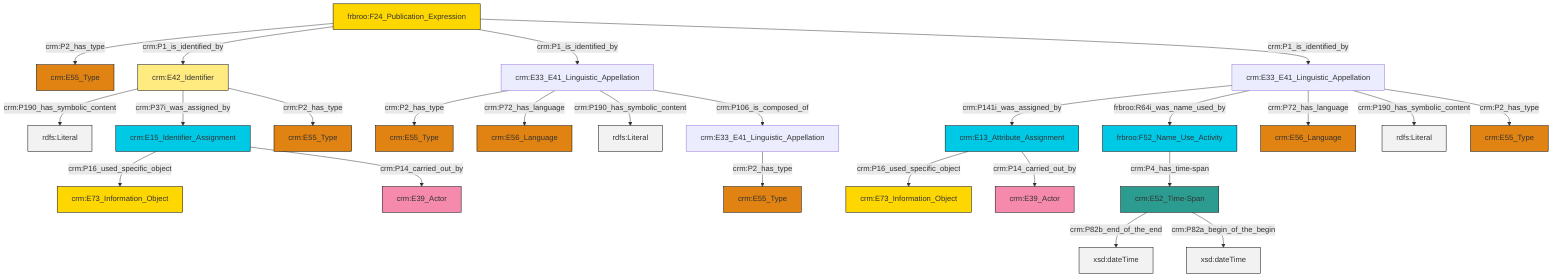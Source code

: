 graph TD
classDef Literal fill:#f2f2f2,stroke:#000000;
classDef CRM_Entity fill:#FFFFFF,stroke:#000000;
classDef Temporal_Entity fill:#00C9E6, stroke:#000000;
classDef Type fill:#E18312, stroke:#000000;
classDef Time-Span fill:#2C9C91, stroke:#000000;
classDef Appellation fill:#FFEB7F, stroke:#000000;
classDef Place fill:#008836, stroke:#000000;
classDef Persistent_Item fill:#B266B2, stroke:#000000;
classDef Conceptual_Object fill:#FFD700, stroke:#000000;
classDef Physical_Thing fill:#D2B48C, stroke:#000000;
classDef Actor fill:#f58aad, stroke:#000000;
classDef PC_Classes fill:#4ce600, stroke:#000000;
classDef Multi fill:#cccccc,stroke:#000000;

0["frbroo:F24_Publication_Expression"]:::Conceptual_Object -->|crm:P2_has_type| 1["crm:E55_Type"]:::Type
2["crm:E33_E41_Linguistic_Appellation"]:::Default -->|crm:P2_has_type| 3["crm:E55_Type"]:::Type
8["crm:E33_E41_Linguistic_Appellation"]:::Default -->|crm:P141i_was_assigned_by| 9["crm:E13_Attribute_Assignment"]:::Temporal_Entity
2["crm:E33_E41_Linguistic_Appellation"]:::Default -->|crm:P72_has_language| 10["crm:E56_Language"]:::Type
12["crm:E42_Identifier"]:::Appellation -->|crm:P190_has_symbolic_content| 13[rdfs:Literal]:::Literal
2["crm:E33_E41_Linguistic_Appellation"]:::Default -->|crm:P190_has_symbolic_content| 14[rdfs:Literal]:::Literal
15["crm:E33_E41_Linguistic_Appellation"]:::Default -->|crm:P2_has_type| 16["crm:E55_Type"]:::Type
17["crm:E52_Time-Span"]:::Time-Span -->|crm:P82b_end_of_the_end| 18[xsd:dateTime]:::Literal
17["crm:E52_Time-Span"]:::Time-Span -->|crm:P82a_begin_of_the_begin| 19[xsd:dateTime]:::Literal
0["frbroo:F24_Publication_Expression"]:::Conceptual_Object -->|crm:P1_is_identified_by| 12["crm:E42_Identifier"]:::Appellation
2["crm:E33_E41_Linguistic_Appellation"]:::Default -->|crm:P106_is_composed_of| 15["crm:E33_E41_Linguistic_Appellation"]:::Default
8["crm:E33_E41_Linguistic_Appellation"]:::Default -->|frbroo:R64i_was_name_used_by| 22["frbroo:F52_Name_Use_Activity"]:::Temporal_Entity
9["crm:E13_Attribute_Assignment"]:::Temporal_Entity -->|crm:P16_used_specific_object| 23["crm:E73_Information_Object"]:::Conceptual_Object
8["crm:E33_E41_Linguistic_Appellation"]:::Default -->|crm:P72_has_language| 24["crm:E56_Language"]:::Type
8["crm:E33_E41_Linguistic_Appellation"]:::Default -->|crm:P190_has_symbolic_content| 25[rdfs:Literal]:::Literal
12["crm:E42_Identifier"]:::Appellation -->|crm:P37i_was_assigned_by| 6["crm:E15_Identifier_Assignment"]:::Temporal_Entity
0["frbroo:F24_Publication_Expression"]:::Conceptual_Object -->|crm:P1_is_identified_by| 2["crm:E33_E41_Linguistic_Appellation"]:::Default
22["frbroo:F52_Name_Use_Activity"]:::Temporal_Entity -->|crm:P4_has_time-span| 17["crm:E52_Time-Span"]:::Time-Span
8["crm:E33_E41_Linguistic_Appellation"]:::Default -->|crm:P2_has_type| 33["crm:E55_Type"]:::Type
9["crm:E13_Attribute_Assignment"]:::Temporal_Entity -->|crm:P14_carried_out_by| 4["crm:E39_Actor"]:::Actor
0["frbroo:F24_Publication_Expression"]:::Conceptual_Object -->|crm:P1_is_identified_by| 8["crm:E33_E41_Linguistic_Appellation"]:::Default
12["crm:E42_Identifier"]:::Appellation -->|crm:P2_has_type| 35["crm:E55_Type"]:::Type
6["crm:E15_Identifier_Assignment"]:::Temporal_Entity -->|crm:P16_used_specific_object| 31["crm:E73_Information_Object"]:::Conceptual_Object
6["crm:E15_Identifier_Assignment"]:::Temporal_Entity -->|crm:P14_carried_out_by| 28["crm:E39_Actor"]:::Actor